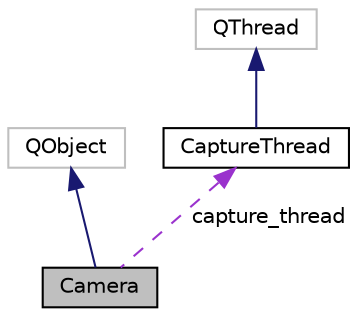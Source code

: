 digraph "Camera"
{
  edge [fontname="Helvetica",fontsize="10",labelfontname="Helvetica",labelfontsize="10"];
  node [fontname="Helvetica",fontsize="10",shape=record];
  Node2 [label="Camera",height=0.2,width=0.4,color="black", fillcolor="grey75", style="filled", fontcolor="black"];
  Node3 -> Node2 [dir="back",color="midnightblue",fontsize="10",style="solid",fontname="Helvetica"];
  Node3 [label="QObject",height=0.2,width=0.4,color="grey75", fillcolor="white", style="filled"];
  Node4 -> Node2 [dir="back",color="darkorchid3",fontsize="10",style="dashed",label=" capture_thread" ,fontname="Helvetica"];
  Node4 [label="CaptureThread",height=0.2,width=0.4,color="black", fillcolor="white", style="filled",URL="$class_capture_thread.html",tooltip="The CaptureThread class. "];
  Node5 -> Node4 [dir="back",color="midnightblue",fontsize="10",style="solid",fontname="Helvetica"];
  Node5 [label="QThread",height=0.2,width=0.4,color="grey75", fillcolor="white", style="filled"];
}
